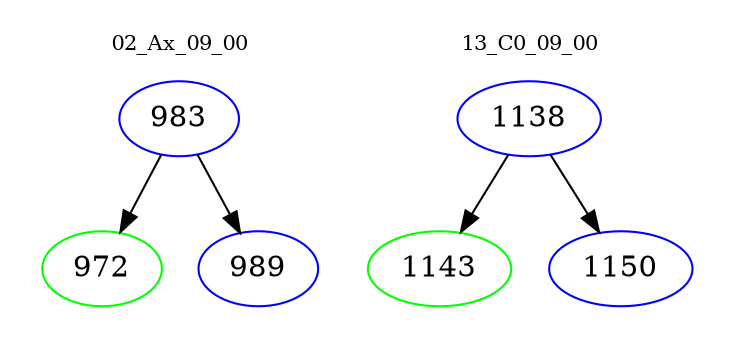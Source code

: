 digraph{
subgraph cluster_0 {
color = white
label = "02_Ax_09_00";
fontsize=10;
T0_983 [label="983", color="blue"]
T0_983 -> T0_972 [color="black"]
T0_972 [label="972", color="green"]
T0_983 -> T0_989 [color="black"]
T0_989 [label="989", color="blue"]
}
subgraph cluster_1 {
color = white
label = "13_C0_09_00";
fontsize=10;
T1_1138 [label="1138", color="blue"]
T1_1138 -> T1_1143 [color="black"]
T1_1143 [label="1143", color="green"]
T1_1138 -> T1_1150 [color="black"]
T1_1150 [label="1150", color="blue"]
}
}
